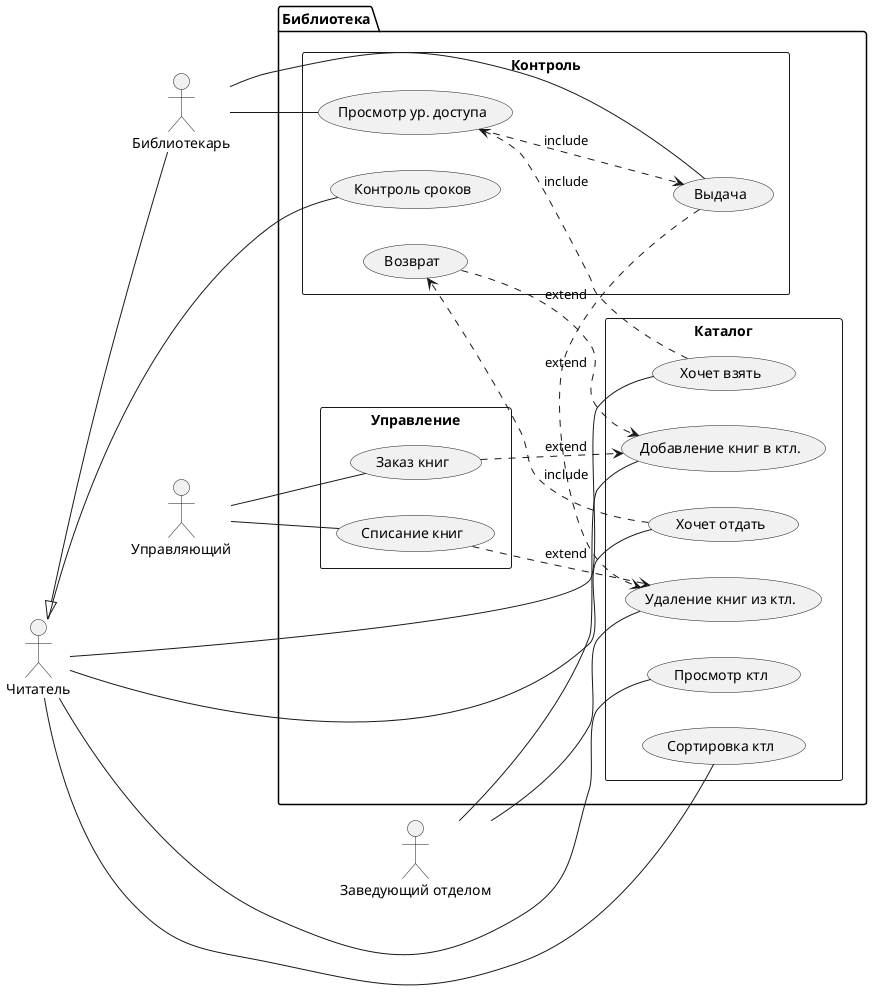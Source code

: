 @startuml

left to right direction

:Библиотекарь: as Man1
:Управляющий: as Man2
:Заведующий отделом: as Man3
:Читатель: as Man4

package Библиотека {
    rectangle Управление {
        (Заказ книг) as US1.1
        (Списание книг) as US1.2
    }
    rectangle Контроль {
        (Выдача) as US2.1
        (Просмотр ур. доступа) as US2.2
        (Контроль сроков) as US2.3
        (Возврат) as US2.4
 
        US2.2 ..> US2.1 : include
    }

    rectangle Каталог{
        (Просмотр ктл) as US3.1
        (Сортировка ктл) as US3.2
        (Добавление книг в ктл.) as US3.3
        (Удаление книг из ктл.) as US3.4
        (Хочет взять) as US3.5
        (Хочет отдать) as US3.6
    }
}



Man1 -- US2.1
Man1 -- US2.2

Man2 -- US1.1
Man2 -- US1.2

Man3 -- US3.3
Man3 -- US3.4

Man4 <|-- Man1

Man4 -- US3.1
Man4 -- US3.2
Man4 -- US2.3
Man4 -- US3.5
Man4 -- US3.6


US1.1 ..> US3.3 : extend
US1.2 ..> US3.4 : extend
US3.5 ..> US2.2 : include
US3.6 ..> US2.4 : include
US2.1 ..> US3.4 : extend
US2.4 ..> US3.3 : extend




@enduml